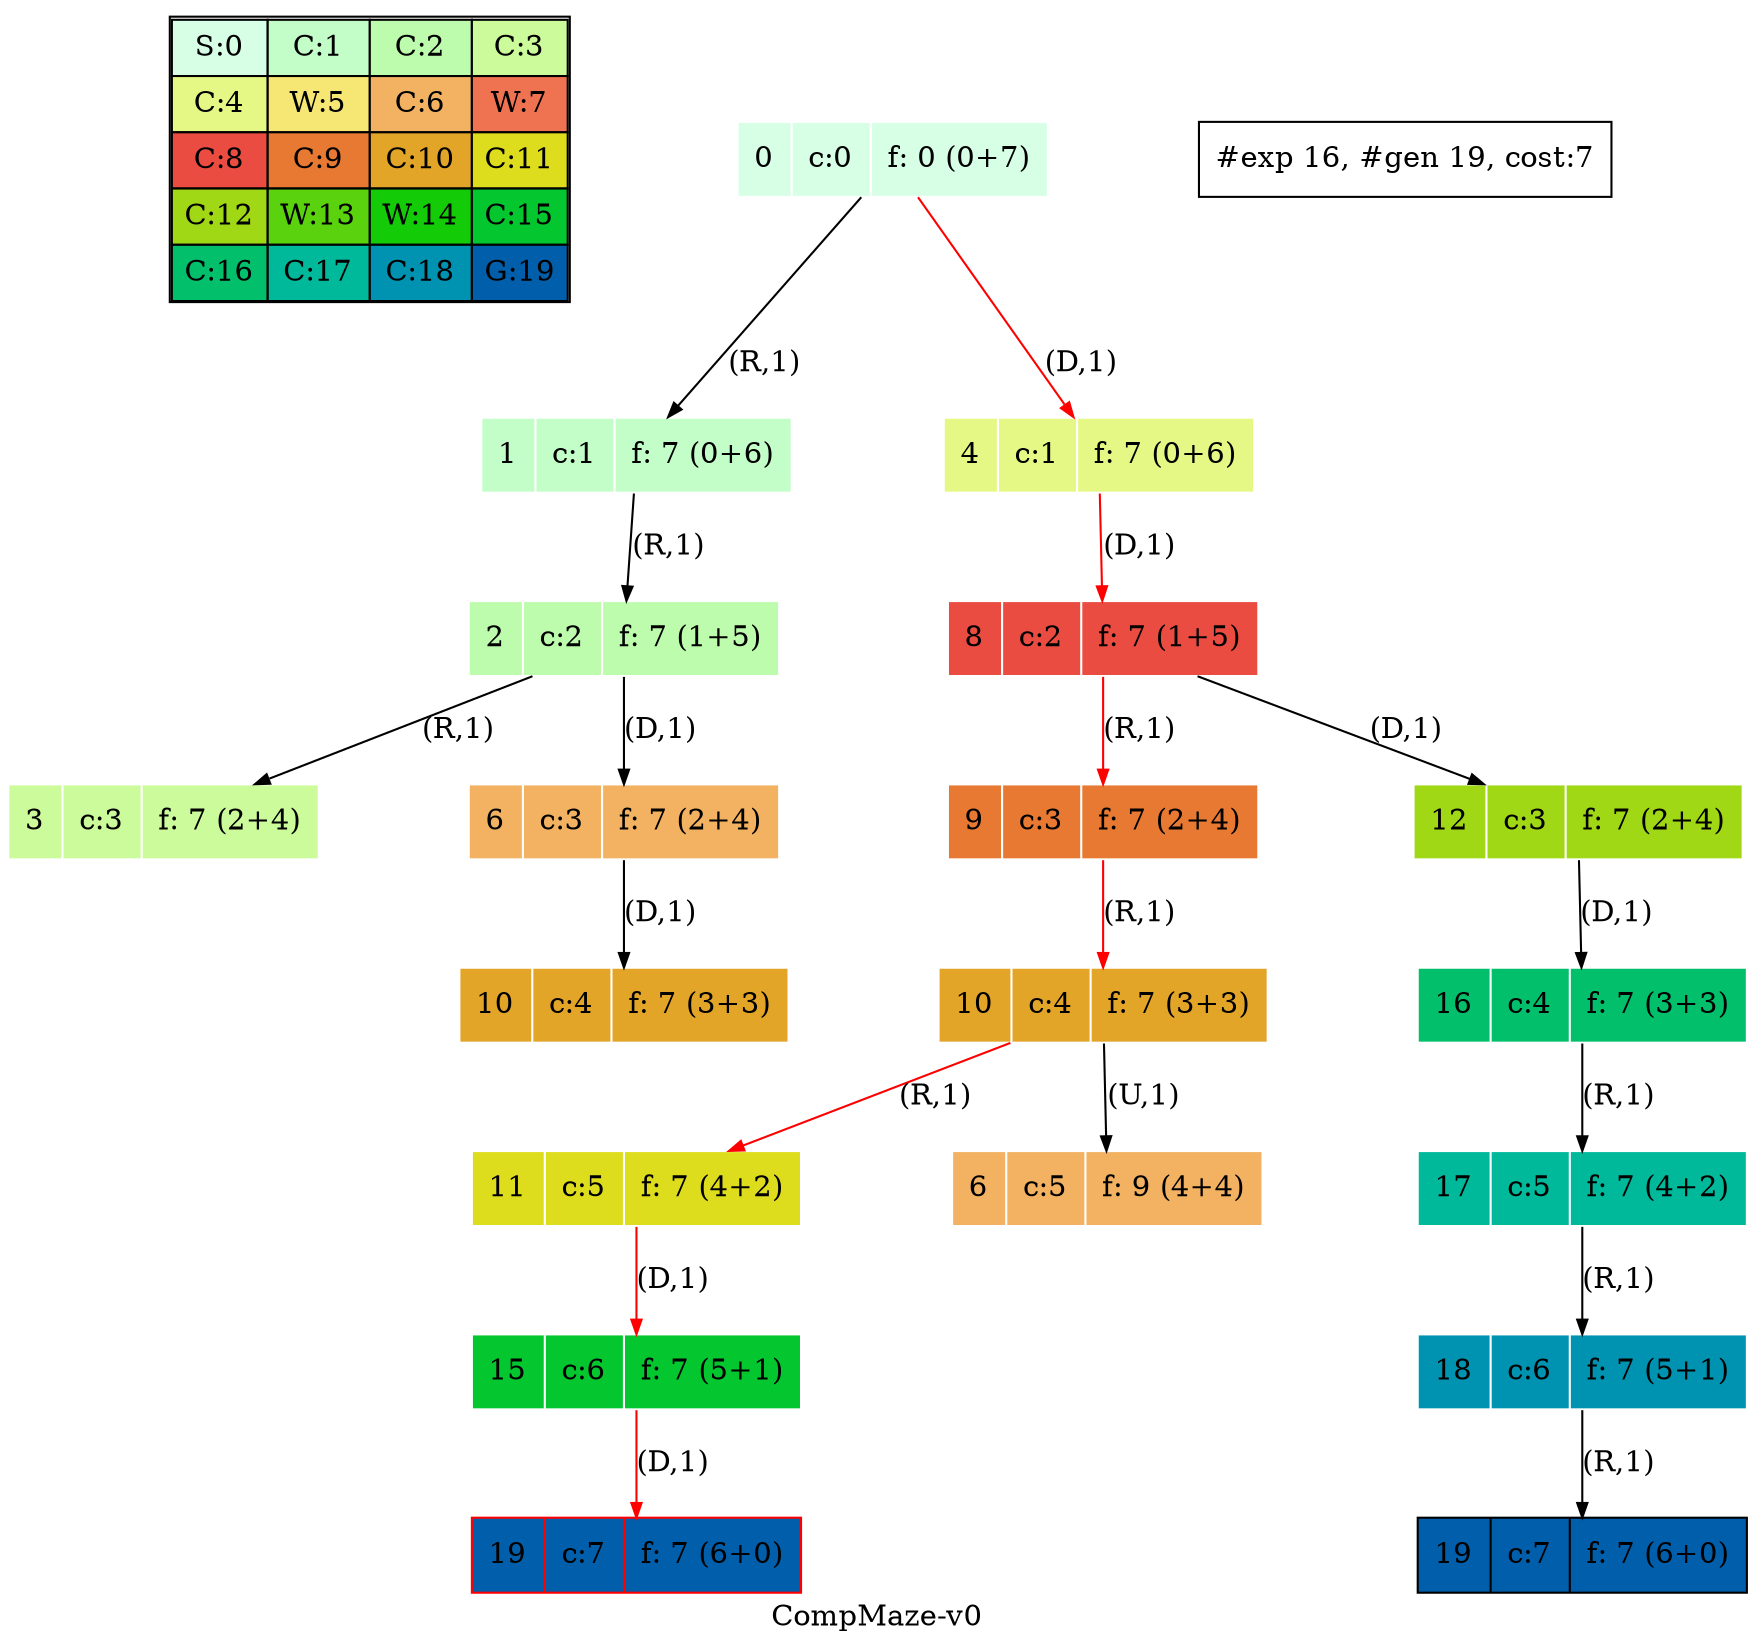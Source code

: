 digraph CompMaze { label="CompMaze-v0"
subgraph MAP {label=Map;map [shape=plaintext label=<<table border="1" cellpadding="5" cellspacing="0" cellborder="1"><tr><td bgcolor="0.39803922 0.15947579 0.99679532 1.        ">S:0</td><td bgcolor="0.35098039 0.23194764 0.99315867 1.        ">C:1</td><td bgcolor="0.29607843 0.31486959 0.98720184 1.        ">C:2</td><td bgcolor="0.24901961 0.38410575 0.98063477 1.        ">C:3</td></tr><tr><td bgcolor="0.19411765 0.46220388 0.97128103 1.        ">C:4</td><td bgcolor="0.14705882 0.52643216 0.96182564 1.        ">W:5</td><td bgcolor="0.09215686 0.59770746 0.94913494 1.        ">C:6</td><td bgcolor="0.0372549  0.66454018 0.93467977 1.        ">W:7</td></tr><tr><td bgcolor="0.00980392 0.71791192 0.92090552 1.        ">C:8</td><td bgcolor="0.06470588 0.77520398 0.9032472  1.        ">C:9</td><td bgcolor="0.11176471 0.81974048 0.88677369 1.        ">C:10</td><td bgcolor="0.16666667 0.8660254  0.8660254  1.        ">C:11</td></tr><tr><td bgcolor="0.21372549 0.9005867  0.84695821 1.        ">C:12</td><td bgcolor="0.26862745 0.93467977 0.82325295 1.        ">W:13</td><td bgcolor="0.32352941 0.96182564 0.79801723 1.        ">W:14</td><td bgcolor="0.37058824 0.97940977 0.77520398 1.        ">C:15</td></tr><tr><td bgcolor="0.4254902  0.99315867 0.74725253 1.        ">C:16</td><td bgcolor="0.47254902 0.99907048 0.72218645 1.        ">C:17</td><td bgcolor="0.52745098 0.99907048 0.69169844 1.        ">C:18</td><td bgcolor="0.5745098  0.99315867 0.66454018 1.        ">G:19</td></tr></table>>]} 
nodesep=1 ranksep=0.5 node [shape=record] edge [arrowsize=0.7] 
"0_0" [label="<f0>0 |<f1> c:0 |<f2> f: 0 (0+7)", style=filled color=white fillcolor="0.39803922 0.15947579 0.99679532 1.        "]
"0_0.1-1" [label="<f0>1 |<f1> c:1 |<f2> f: 7 (0+6)", style=filled color=white fillcolor="0.35098039 0.23194764 0.99315867 1.        "] "0_0" -> "0_0.1-1" [label="(R,1)" ]; 
"0_0.4-3" [label="<f0>4 |<f1> c:1 |<f2> f: 7 (0+6)", style=filled color=white fillcolor="0.19411765 0.46220388 0.97128103 1.        "] "0_0" -> "0_0.4-3" [label="(D,1)" color=red ];  
"0_0.1.2-1" [label="<f0>2 |<f1> c:2 |<f2> f: 7 (1+5)", style=filled color=white fillcolor="0.29607843 0.31486959 0.98720184 1.        "] "0_0.1-1" -> "0_0.1.2-1" [label="(R,1)" ]; 
"0_0.4.8-3" [label="<f0>8 |<f1> c:2 |<f2> f: 7 (1+5)", style=filled color=white fillcolor="0.00980392 0.71791192 0.92090552 1.        "] "0_0.4-3" -> "0_0.4.8-3" [label="(D,1)" color=red ];  
"0_0.1.2.3-1" [label="<f0>3 |<f1> c:3 |<f2> f: 7 (2+4)", style=filled color=white fillcolor="0.24901961 0.38410575 0.98063477 1.        "] "0_0.1.2-1" -> "0_0.1.2.3-1" [label="(R,1)" ]; 
"0_0.1.2.6-3" [label="<f0>6 |<f1> c:3 |<f2> f: 7 (2+4)", style=filled color=white fillcolor="0.09215686 0.59770746 0.94913494 1.        "] "0_0.1.2-1" -> "0_0.1.2.6-3" [label="(D,1)" ]; 
"0_0.4.8.9-1" [label="<f0>9 |<f1> c:3 |<f2> f: 7 (2+4)", style=filled color=white fillcolor="0.06470588 0.77520398 0.9032472  1.        "] "0_0.4.8-3" -> "0_0.4.8.9-1" [label="(R,1)" color=red ];  
"0_0.4.8.12-3" [label="<f0>12 |<f1> c:3 |<f2> f: 7 (2+4)", style=filled color=white fillcolor="0.21372549 0.9005867  0.84695821 1.        "] "0_0.4.8-3" -> "0_0.4.8.12-3" [label="(D,1)" ]; 
"0_0.4.8.9.10-1" [label="<f0>10 |<f1> c:4 |<f2> f: 7 (3+3)", style=filled color=white fillcolor="0.11176471 0.81974048 0.88677369 1.        "] "0_0.4.8.9-1" -> "0_0.4.8.9.10-1" [label="(R,1)" color=red ];  
"0_0.1.2.6.10-3" [label="<f0>10 |<f1> c:4 |<f2> f: 7 (3+3)", style=filled color=white fillcolor="0.11176471 0.81974048 0.88677369 1.        "] "0_0.1.2.6-3" -> "0_0.1.2.6.10-3" [label="(D,1)" ]; 
"0_0.4.8.12.16-3" [label="<f0>16 |<f1> c:4 |<f2> f: 7 (3+3)", style=filled color=white fillcolor="0.4254902  0.99315867 0.74725253 1.        "] "0_0.4.8.12-3" -> "0_0.4.8.12.16-3" [label="(D,1)" ]; 
"0_0.4.8.9.10.11-1" [label="<f0>11 |<f1> c:5 |<f2> f: 7 (4+2)", style=filled color=white fillcolor="0.16666667 0.8660254  0.8660254  1.        "] "0_0.4.8.9.10-1" -> "0_0.4.8.9.10.11-1" [label="(R,1)" color=red ];  
"0_0.4.8.9.10.6-2" [label="<f0>6 |<f1> c:5 |<f2> f: 9 (4+4)", style=filled color=white fillcolor="0.09215686 0.59770746 0.94913494 1.        "] "0_0.4.8.9.10-1" -> "0_0.4.8.9.10.6-2" [label="(U,1)" ]; 
"0_0.4.8.12.16.17-1" [label="<f0>17 |<f1> c:5 |<f2> f: 7 (4+2)", style=filled color=white fillcolor="0.47254902 0.99907048 0.72218645 1.        "] "0_0.4.8.12.16-3" -> "0_0.4.8.12.16.17-1" [label="(R,1)" ]; 
"0_0.4.8.9.10.11.15-3" [label="<f0>15 |<f1> c:6 |<f2> f: 7 (5+1)", style=filled color=white fillcolor="0.37058824 0.97940977 0.77520398 1.        "] "0_0.4.8.9.10.11-1" -> "0_0.4.8.9.10.11.15-3" [label="(D,1)" color=red ];  
"0_0.4.8.12.16.17.18-1" [label="<f0>18 |<f1> c:6 |<f2> f: 7 (5+1)", style=filled color=white fillcolor="0.52745098 0.99907048 0.69169844 1.        "] "0_0.4.8.12.16.17-1" -> "0_0.4.8.12.16.17.18-1" [label="(R,1)" ]; 
"0_0.4.8.9.10.11.15.19-3" [label="<f0>19 |<f1> c:7 |<f2> f: 7 (6+0)", style=filled color=red fillcolor="0.5745098  0.99315867 0.66454018 1.        "] "0_0.4.8.9.10.11.15-3" -> "0_0.4.8.9.10.11.15.19-3" [label="(D,1)" color=red ];  
"0_0.4.8.12.16.17.18.19-1" [label="<f0>19 |<f1> c:7 |<f2> f: 7 (6+0)", style=filled color=black fillcolor="0.5745098  0.99315867 0.66454018 1.        "] "0_0.4.8.12.16.17.18-1" -> "0_0.4.8.12.16.17.18.19-1" [label="(R,1)" ]; 
 "#exp 16, #gen 19, cost:7" [ shape=box ];
}
